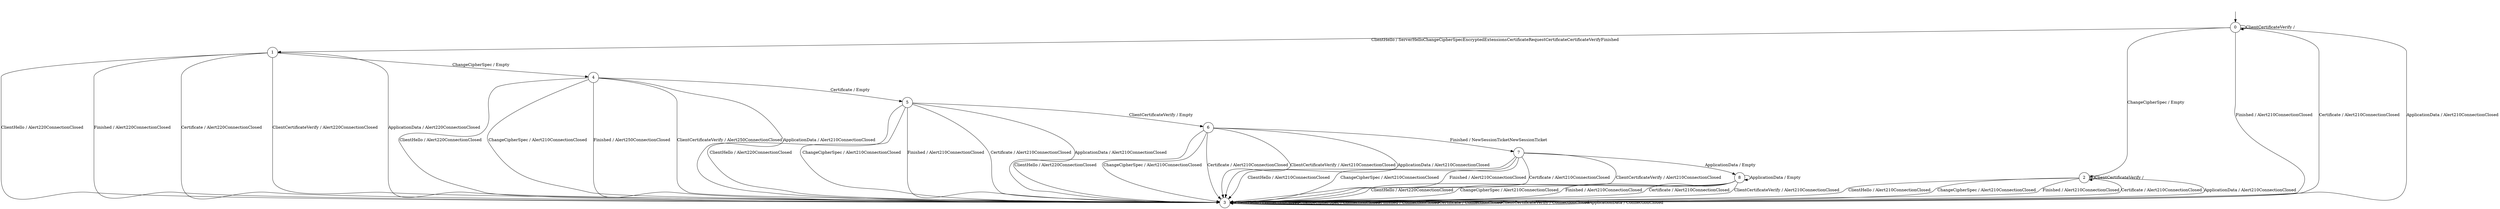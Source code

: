 digraph g {
__start0 [label="" shape="none"];

	s0 [shape="circle" label="0"];
	s1 [shape="circle" label="1"];
	s2 [shape="circle" label="2"];
	s3 [shape="circle" label="3"];
	s4 [shape="circle" label="4"];
	s5 [shape="circle" label="5"];
	s6 [shape="circle" label="6"];
	s7 [shape="circle" label="7"];
	s8 [shape="circle" label="8"];
	s0 -> s1[label="ClientHello / ServerHelloChangeCipherSpecEncryptedExtensionsCertificateRequestCertificateCertificateVerifyFinished"]
	s0 -> s2[label="ChangeCipherSpec / Empty"]
	s0 -> s3[label="Finished / Alert210ConnectionClosed"]
	s0 -> s3[label="Certificate / Alert210ConnectionClosed"]
	s0 -> s0[label="ClientCertificateVerify / "]
	s0 -> s3[label="ApplicationData / Alert210ConnectionClosed"]
	s1 -> s3[label="ClientHello / Alert220ConnectionClosed"]
	s1 -> s4[label="ChangeCipherSpec / Empty"]
	s1 -> s3[label="Finished / Alert220ConnectionClosed"]
	s1 -> s3[label="Certificate / Alert220ConnectionClosed"]
	s1 -> s3[label="ClientCertificateVerify / Alert220ConnectionClosed"]
	s1 -> s3[label="ApplicationData / Alert220ConnectionClosed"]
	s2 -> s3[label="ClientHello / Alert210ConnectionClosed"]
	s2 -> s3[label="ChangeCipherSpec / Alert210ConnectionClosed"]
	s2 -> s3[label="Finished / Alert210ConnectionClosed"]
	s2 -> s3[label="Certificate / Alert210ConnectionClosed"]
	s2 -> s2[label="ClientCertificateVerify / "]
	s2 -> s3[label="ApplicationData / Alert210ConnectionClosed"]
	s3 -> s3[label="ClientHello / ConnectionClosed"]
	s3 -> s3[label="ChangeCipherSpec / ConnectionClosed"]
	s3 -> s3[label="Finished / ConnectionClosed"]
	s3 -> s3[label="Certificate / ConnectionClosed"]
	s3 -> s3[label="ClientCertificateVerify / ConnectionClosed"]
	s3 -> s3[label="ApplicationData / ConnectionClosed"]
	s4 -> s3[label="ClientHello / Alert220ConnectionClosed"]
	s4 -> s3[label="ChangeCipherSpec / Alert210ConnectionClosed"]
	s4 -> s3[label="Finished / Alert250ConnectionClosed"]
	s4 -> s5[label="Certificate / Empty"]
	s4 -> s3[label="ClientCertificateVerify / Alert250ConnectionClosed"]
	s4 -> s3[label="ApplicationData / Alert210ConnectionClosed"]
	s5 -> s3[label="ClientHello / Alert220ConnectionClosed"]
	s5 -> s3[label="ChangeCipherSpec / Alert210ConnectionClosed"]
	s5 -> s3[label="Finished / Alert210ConnectionClosed"]
	s5 -> s3[label="Certificate / Alert210ConnectionClosed"]
	s5 -> s6[label="ClientCertificateVerify / Empty"]
	s5 -> s3[label="ApplicationData / Alert210ConnectionClosed"]
	s6 -> s3[label="ClientHello / Alert220ConnectionClosed"]
	s6 -> s3[label="ChangeCipherSpec / Alert210ConnectionClosed"]
	s6 -> s7[label="Finished / NewSessionTicketNewSessionTicket"]
	s6 -> s3[label="Certificate / Alert210ConnectionClosed"]
	s6 -> s3[label="ClientCertificateVerify / Alert210ConnectionClosed"]
	s6 -> s3[label="ApplicationData / Alert210ConnectionClosed"]
	s7 -> s3[label="ClientHello / Alert210ConnectionClosed"]
	s7 -> s3[label="ChangeCipherSpec / Alert210ConnectionClosed"]
	s7 -> s3[label="Finished / Alert210ConnectionClosed"]
	s7 -> s3[label="Certificate / Alert210ConnectionClosed"]
	s7 -> s3[label="ClientCertificateVerify / Alert210ConnectionClosed"]
	s7 -> s8[label="ApplicationData / Empty"]
	s8 -> s3[label="ClientHello / Alert220ConnectionClosed"]
	s8 -> s3[label="ChangeCipherSpec / Alert210ConnectionClosed"]
	s8 -> s3[label="Finished / Alert210ConnectionClosed"]
	s8 -> s3[label="Certificate / Alert210ConnectionClosed"]
	s8 -> s3[label="ClientCertificateVerify / Alert210ConnectionClosed"]
	s8 -> s8[label="ApplicationData / Empty"]

__start0 -> s0;
}
